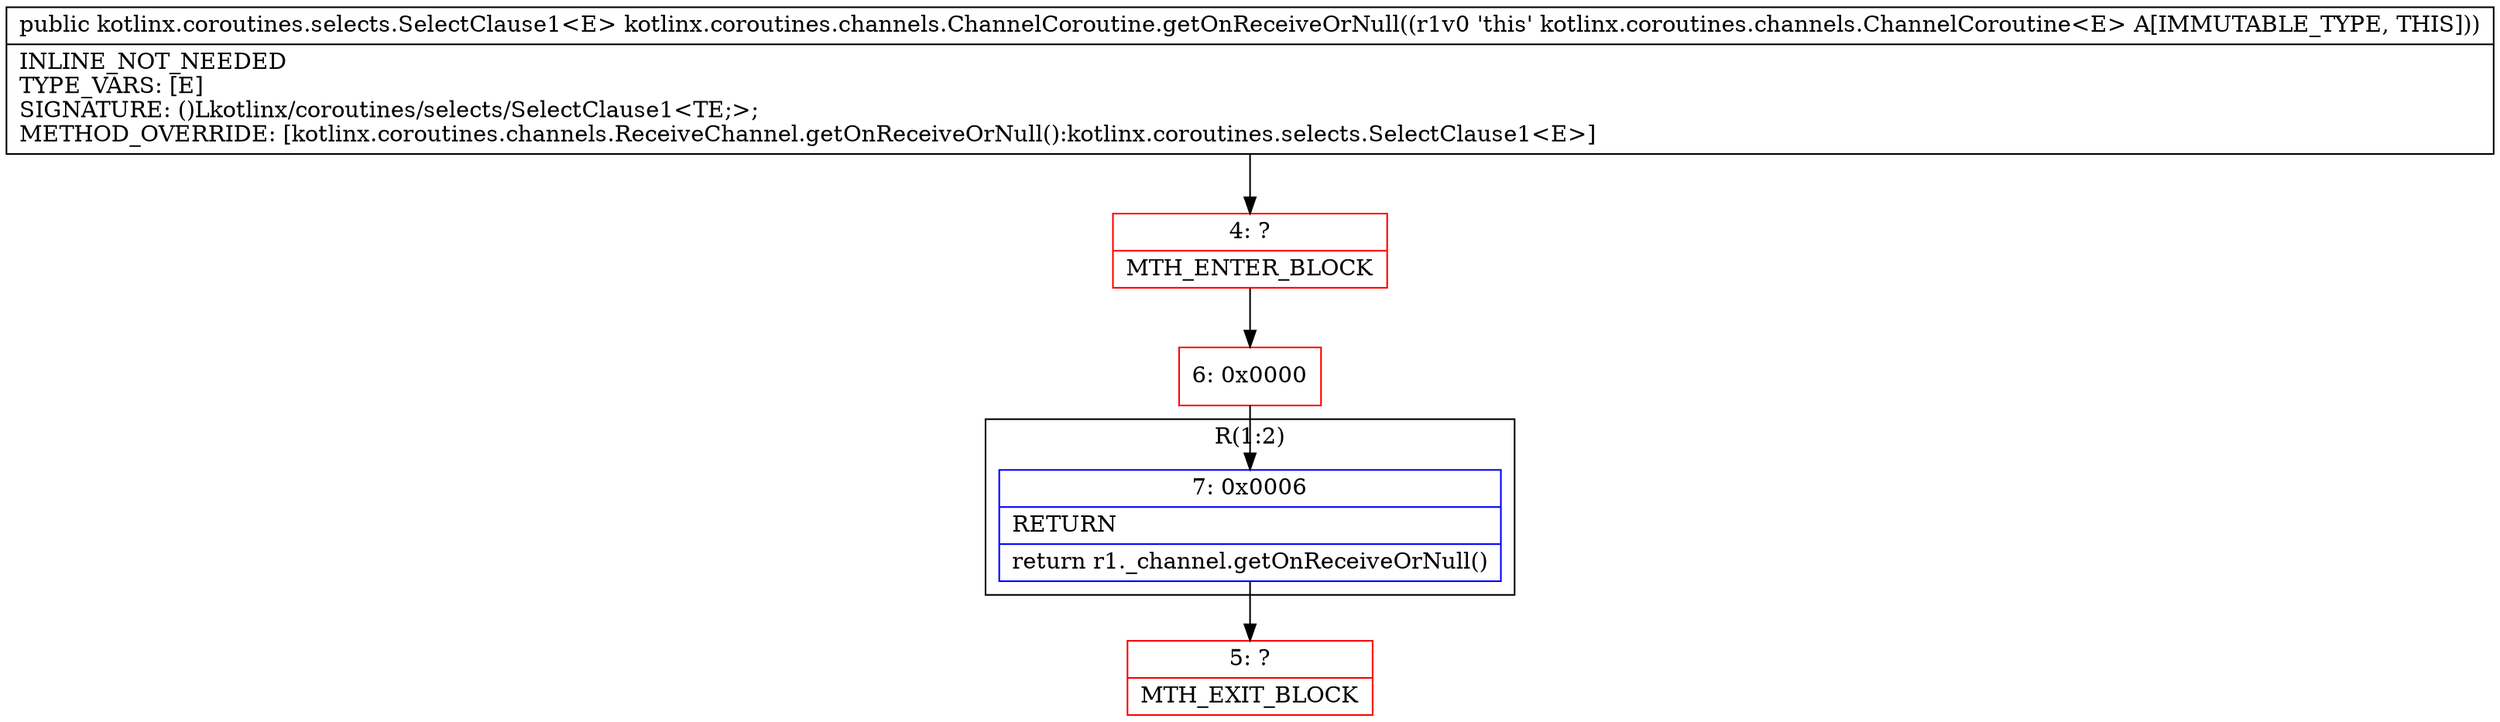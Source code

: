 digraph "CFG forkotlinx.coroutines.channels.ChannelCoroutine.getOnReceiveOrNull()Lkotlinx\/coroutines\/selects\/SelectClause1;" {
subgraph cluster_Region_310542323 {
label = "R(1:2)";
node [shape=record,color=blue];
Node_7 [shape=record,label="{7\:\ 0x0006|RETURN\l|return r1._channel.getOnReceiveOrNull()\l}"];
}
Node_4 [shape=record,color=red,label="{4\:\ ?|MTH_ENTER_BLOCK\l}"];
Node_6 [shape=record,color=red,label="{6\:\ 0x0000}"];
Node_5 [shape=record,color=red,label="{5\:\ ?|MTH_EXIT_BLOCK\l}"];
MethodNode[shape=record,label="{public kotlinx.coroutines.selects.SelectClause1\<E\> kotlinx.coroutines.channels.ChannelCoroutine.getOnReceiveOrNull((r1v0 'this' kotlinx.coroutines.channels.ChannelCoroutine\<E\> A[IMMUTABLE_TYPE, THIS]))  | INLINE_NOT_NEEDED\lTYPE_VARS: [E]\lSIGNATURE: ()Lkotlinx\/coroutines\/selects\/SelectClause1\<TE;\>;\lMETHOD_OVERRIDE: [kotlinx.coroutines.channels.ReceiveChannel.getOnReceiveOrNull():kotlinx.coroutines.selects.SelectClause1\<E\>]\l}"];
MethodNode -> Node_4;Node_7 -> Node_5;
Node_4 -> Node_6;
Node_6 -> Node_7;
}

